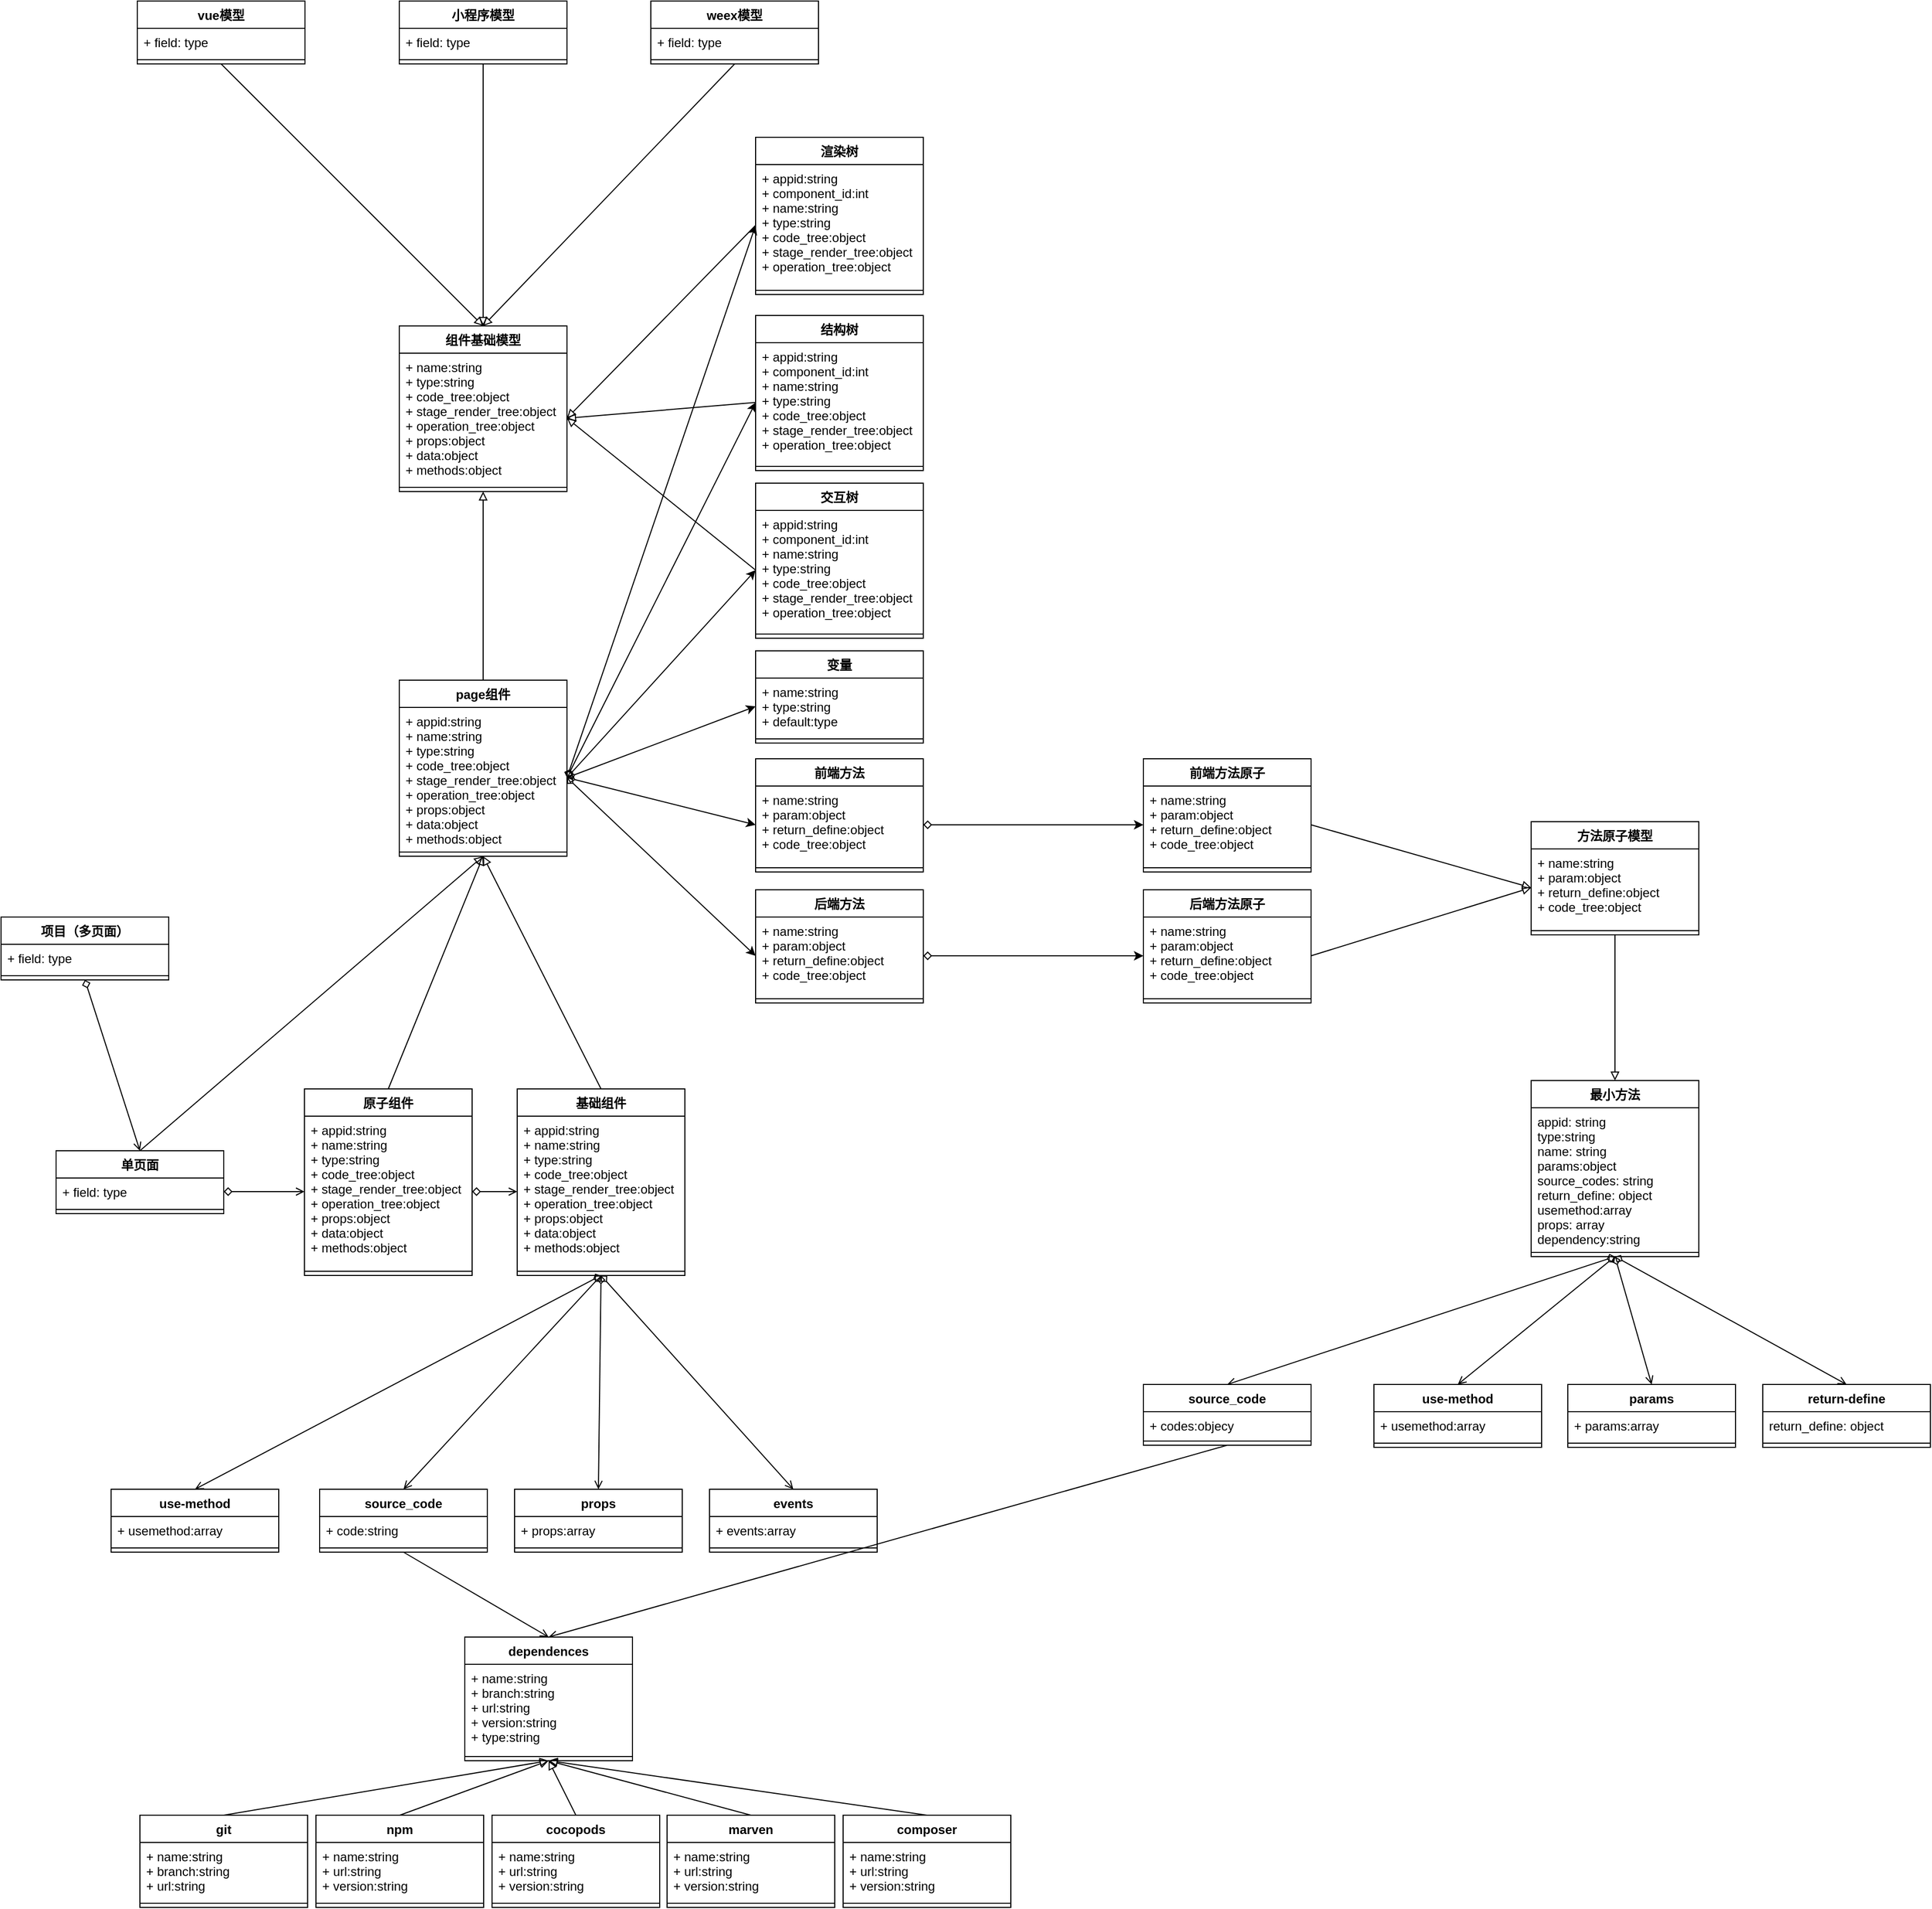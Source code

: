 <mxfile pages="1" version="11.2.9" type="github"><diagram id="1Eqe6gp7ufNqolLLPMNQ" name="第 1 页"><mxGraphModel dx="1113" dy="665" grid="1" gridSize="10" guides="1" tooltips="1" connect="1" arrows="1" fold="1" page="1" pageScale="1" pageWidth="3300" pageHeight="4681" math="0" shadow="0"><root><mxCell id="0"/><mxCell id="1" parent="0"/><mxCell id="p043hV7XD6bVsteUiYf1-1" value="组件基础模型" style="swimlane;fontStyle=1;align=center;verticalAlign=top;childLayout=stackLayout;horizontal=1;startSize=26;horizontalStack=0;resizeParent=1;resizeParentMax=0;resizeLast=0;collapsible=1;marginBottom=0;" vertex="1" parent="1"><mxGeometry x="1670" y="980" width="160" height="158" as="geometry"><mxRectangle x="1670" y="980" width="80" height="26" as="alternateBounds"/></mxGeometry></mxCell><mxCell id="p043hV7XD6bVsteUiYf1-2" value="+ name:string&#10;+ type:string&#10;+ code_tree:object&#10;+ stage_render_tree:object&#10;+ operation_tree:object&#10;+ props:object&#10;+ data:object&#10;+ methods:object" style="text;strokeColor=none;fillColor=none;align=left;verticalAlign=top;spacingLeft=4;spacingRight=4;overflow=hidden;rotatable=0;points=[[0,0.5],[1,0.5]];portConstraint=eastwest;" vertex="1" parent="p043hV7XD6bVsteUiYf1-1"><mxGeometry y="26" width="160" height="124" as="geometry"/></mxCell><mxCell id="p043hV7XD6bVsteUiYf1-3" value="" style="line;strokeWidth=1;fillColor=none;align=left;verticalAlign=middle;spacingTop=-1;spacingLeft=3;spacingRight=3;rotatable=0;labelPosition=right;points=[];portConstraint=eastwest;" vertex="1" parent="p043hV7XD6bVsteUiYf1-1"><mxGeometry y="150" width="160" height="8" as="geometry"/></mxCell><mxCell id="p043hV7XD6bVsteUiYf1-18" style="rounded=0;orthogonalLoop=1;jettySize=auto;html=1;exitX=0.5;exitY=1;exitDx=0;exitDy=0;entryX=0.5;entryY=0;entryDx=0;entryDy=0;endArrow=block;endFill=0;" edge="1" parent="1" source="p043hV7XD6bVsteUiYf1-5" target="p043hV7XD6bVsteUiYf1-1"><mxGeometry relative="1" as="geometry"/></mxCell><mxCell id="p043hV7XD6bVsteUiYf1-5" value="vue模型" style="swimlane;fontStyle=1;align=center;verticalAlign=top;childLayout=stackLayout;horizontal=1;startSize=26;horizontalStack=0;resizeParent=1;resizeParentMax=0;resizeLast=0;collapsible=1;marginBottom=0;" vertex="1" parent="1"><mxGeometry x="1420" y="670" width="160" height="60" as="geometry"><mxRectangle x="1670" y="980" width="80" height="26" as="alternateBounds"/></mxGeometry></mxCell><mxCell id="p043hV7XD6bVsteUiYf1-6" value="+ field: type" style="text;strokeColor=none;fillColor=none;align=left;verticalAlign=top;spacingLeft=4;spacingRight=4;overflow=hidden;rotatable=0;points=[[0,0.5],[1,0.5]];portConstraint=eastwest;" vertex="1" parent="p043hV7XD6bVsteUiYf1-5"><mxGeometry y="26" width="160" height="26" as="geometry"/></mxCell><mxCell id="p043hV7XD6bVsteUiYf1-7" value="" style="line;strokeWidth=1;fillColor=none;align=left;verticalAlign=middle;spacingTop=-1;spacingLeft=3;spacingRight=3;rotatable=0;labelPosition=right;points=[];portConstraint=eastwest;" vertex="1" parent="p043hV7XD6bVsteUiYf1-5"><mxGeometry y="52" width="160" height="8" as="geometry"/></mxCell><mxCell id="p043hV7XD6bVsteUiYf1-20" style="edgeStyle=none;rounded=0;orthogonalLoop=1;jettySize=auto;html=1;exitX=0.5;exitY=1;exitDx=0;exitDy=0;endArrow=block;endFill=0;" edge="1" parent="1" source="p043hV7XD6bVsteUiYf1-9" target="p043hV7XD6bVsteUiYf1-1"><mxGeometry relative="1" as="geometry"/></mxCell><mxCell id="p043hV7XD6bVsteUiYf1-9" value="小程序模型" style="swimlane;fontStyle=1;align=center;verticalAlign=top;childLayout=stackLayout;horizontal=1;startSize=26;horizontalStack=0;resizeParent=1;resizeParentMax=0;resizeLast=0;collapsible=1;marginBottom=0;" vertex="1" parent="1"><mxGeometry x="1670" y="670" width="160" height="60" as="geometry"><mxRectangle x="1670" y="980" width="80" height="26" as="alternateBounds"/></mxGeometry></mxCell><mxCell id="p043hV7XD6bVsteUiYf1-10" value="+ field: type" style="text;strokeColor=none;fillColor=none;align=left;verticalAlign=top;spacingLeft=4;spacingRight=4;overflow=hidden;rotatable=0;points=[[0,0.5],[1,0.5]];portConstraint=eastwest;" vertex="1" parent="p043hV7XD6bVsteUiYf1-9"><mxGeometry y="26" width="160" height="26" as="geometry"/></mxCell><mxCell id="p043hV7XD6bVsteUiYf1-11" value="" style="line;strokeWidth=1;fillColor=none;align=left;verticalAlign=middle;spacingTop=-1;spacingLeft=3;spacingRight=3;rotatable=0;labelPosition=right;points=[];portConstraint=eastwest;" vertex="1" parent="p043hV7XD6bVsteUiYf1-9"><mxGeometry y="52" width="160" height="8" as="geometry"/></mxCell><mxCell id="p043hV7XD6bVsteUiYf1-21" style="edgeStyle=none;rounded=0;orthogonalLoop=1;jettySize=auto;html=1;exitX=0.5;exitY=1;exitDx=0;exitDy=0;endArrow=block;endFill=0;" edge="1" parent="1" source="p043hV7XD6bVsteUiYf1-13"><mxGeometry relative="1" as="geometry"><mxPoint x="1750" y="980" as="targetPoint"/></mxGeometry></mxCell><mxCell id="p043hV7XD6bVsteUiYf1-13" value="weex模型" style="swimlane;fontStyle=1;align=center;verticalAlign=top;childLayout=stackLayout;horizontal=1;startSize=26;horizontalStack=0;resizeParent=1;resizeParentMax=0;resizeLast=0;collapsible=1;marginBottom=0;" vertex="1" parent="1"><mxGeometry x="1910" y="670" width="160" height="60" as="geometry"><mxRectangle x="1670" y="980" width="80" height="26" as="alternateBounds"/></mxGeometry></mxCell><mxCell id="p043hV7XD6bVsteUiYf1-14" value="+ field: type" style="text;strokeColor=none;fillColor=none;align=left;verticalAlign=top;spacingLeft=4;spacingRight=4;overflow=hidden;rotatable=0;points=[[0,0.5],[1,0.5]];portConstraint=eastwest;" vertex="1" parent="p043hV7XD6bVsteUiYf1-13"><mxGeometry y="26" width="160" height="26" as="geometry"/></mxCell><mxCell id="p043hV7XD6bVsteUiYf1-15" value="" style="line;strokeWidth=1;fillColor=none;align=left;verticalAlign=middle;spacingTop=-1;spacingLeft=3;spacingRight=3;rotatable=0;labelPosition=right;points=[];portConstraint=eastwest;" vertex="1" parent="p043hV7XD6bVsteUiYf1-13"><mxGeometry y="52" width="160" height="8" as="geometry"/></mxCell><mxCell id="p043hV7XD6bVsteUiYf1-26" style="edgeStyle=none;rounded=0;orthogonalLoop=1;jettySize=auto;html=1;exitX=0.5;exitY=0;exitDx=0;exitDy=0;entryX=0.5;entryY=1;entryDx=0;entryDy=0;endArrow=block;endFill=0;" edge="1" parent="1" source="p043hV7XD6bVsteUiYf1-22" target="p043hV7XD6bVsteUiYf1-1"><mxGeometry relative="1" as="geometry"><mxPoint x="1750" y="1066" as="targetPoint"/></mxGeometry></mxCell><mxCell id="p043hV7XD6bVsteUiYf1-22" value="page组件" style="swimlane;fontStyle=1;align=center;verticalAlign=top;childLayout=stackLayout;horizontal=1;startSize=26;horizontalStack=0;resizeParent=1;resizeParentMax=0;resizeLast=0;collapsible=1;marginBottom=0;" vertex="1" parent="1"><mxGeometry x="1670" y="1318" width="160" height="168" as="geometry"><mxRectangle x="1670" y="980" width="80" height="26" as="alternateBounds"/></mxGeometry></mxCell><mxCell id="p043hV7XD6bVsteUiYf1-23" value="+ appid:string&#10;+ name:string&#10;+ type:string&#10;+ code_tree:object&#10;+ stage_render_tree:object&#10;+ operation_tree:object&#10;+ props:object&#10;+ data:object&#10;+ methods:object" style="text;strokeColor=none;fillColor=none;align=left;verticalAlign=top;spacingLeft=4;spacingRight=4;overflow=hidden;rotatable=0;points=[[0,0.5],[1,0.5]];portConstraint=eastwest;" vertex="1" parent="p043hV7XD6bVsteUiYf1-22"><mxGeometry y="26" width="160" height="134" as="geometry"/></mxCell><mxCell id="p043hV7XD6bVsteUiYf1-24" value="" style="line;strokeWidth=1;fillColor=none;align=left;verticalAlign=middle;spacingTop=-1;spacingLeft=3;spacingRight=3;rotatable=0;labelPosition=right;points=[];portConstraint=eastwest;" vertex="1" parent="p043hV7XD6bVsteUiYf1-22"><mxGeometry y="160" width="160" height="8" as="geometry"/></mxCell><mxCell id="p043hV7XD6bVsteUiYf1-39" style="edgeStyle=none;rounded=0;orthogonalLoop=1;jettySize=auto;html=1;exitX=0.5;exitY=0;exitDx=0;exitDy=0;entryX=0.5;entryY=1;entryDx=0;entryDy=0;endArrow=block;endFill=0;" edge="1" parent="1" source="p043hV7XD6bVsteUiYf1-27" target="p043hV7XD6bVsteUiYf1-22"><mxGeometry relative="1" as="geometry"><mxPoint x="1754.96" y="1285.012" as="targetPoint"/></mxGeometry></mxCell><mxCell id="p043hV7XD6bVsteUiYf1-27" value="单页面" style="swimlane;fontStyle=1;align=center;verticalAlign=top;childLayout=stackLayout;horizontal=1;startSize=26;horizontalStack=0;resizeParent=1;resizeParentMax=0;resizeLast=0;collapsible=1;marginBottom=0;" vertex="1" parent="1"><mxGeometry x="1342.5" y="1767" width="160" height="60" as="geometry"><mxRectangle x="1670" y="980" width="80" height="26" as="alternateBounds"/></mxGeometry></mxCell><mxCell id="p043hV7XD6bVsteUiYf1-28" value="+ field: type" style="text;strokeColor=none;fillColor=none;align=left;verticalAlign=top;spacingLeft=4;spacingRight=4;overflow=hidden;rotatable=0;points=[[0,0.5],[1,0.5]];portConstraint=eastwest;" vertex="1" parent="p043hV7XD6bVsteUiYf1-27"><mxGeometry y="26" width="160" height="26" as="geometry"/></mxCell><mxCell id="p043hV7XD6bVsteUiYf1-29" value="" style="line;strokeWidth=1;fillColor=none;align=left;verticalAlign=middle;spacingTop=-1;spacingLeft=3;spacingRight=3;rotatable=0;labelPosition=right;points=[];portConstraint=eastwest;" vertex="1" parent="p043hV7XD6bVsteUiYf1-27"><mxGeometry y="52" width="160" height="8" as="geometry"/></mxCell><mxCell id="p043hV7XD6bVsteUiYf1-40" style="edgeStyle=none;rounded=0;orthogonalLoop=1;jettySize=auto;html=1;exitX=0.5;exitY=0;exitDx=0;exitDy=0;endArrow=block;endFill=0;entryX=0.5;entryY=1;entryDx=0;entryDy=0;" edge="1" parent="1" source="p043hV7XD6bVsteUiYf1-31" target="p043hV7XD6bVsteUiYf1-22"><mxGeometry relative="1" as="geometry"><mxPoint x="1750" y="1410" as="targetPoint"/></mxGeometry></mxCell><mxCell id="p043hV7XD6bVsteUiYf1-45" style="edgeStyle=none;rounded=0;orthogonalLoop=1;jettySize=auto;html=1;exitX=1;exitY=0.5;exitDx=0;exitDy=0;entryX=0;entryY=0.5;entryDx=0;entryDy=0;endArrow=open;endFill=0;startArrow=diamond;startFill=0;" edge="1" parent="1" source="p043hV7XD6bVsteUiYf1-32" target="p043hV7XD6bVsteUiYf1-36"><mxGeometry relative="1" as="geometry"/></mxCell><mxCell id="p043hV7XD6bVsteUiYf1-31" value="原子组件" style="swimlane;fontStyle=1;align=center;verticalAlign=top;childLayout=stackLayout;horizontal=1;startSize=26;horizontalStack=0;resizeParent=1;resizeParentMax=0;resizeLast=0;collapsible=1;marginBottom=0;" vertex="1" parent="1"><mxGeometry x="1579.5" y="1708" width="160" height="178" as="geometry"><mxRectangle x="1670" y="980" width="80" height="26" as="alternateBounds"/></mxGeometry></mxCell><mxCell id="p043hV7XD6bVsteUiYf1-32" value="+ appid:string&#10;+ name:string&#10;+ type:string&#10;+ code_tree:object&#10;+ stage_render_tree:object&#10;+ operation_tree:object&#10;+ props:object&#10;+ data:object&#10;+ methods:object" style="text;strokeColor=none;fillColor=none;align=left;verticalAlign=top;spacingLeft=4;spacingRight=4;overflow=hidden;rotatable=0;points=[[0,0.5],[1,0.5]];portConstraint=eastwest;" vertex="1" parent="p043hV7XD6bVsteUiYf1-31"><mxGeometry y="26" width="160" height="144" as="geometry"/></mxCell><mxCell id="p043hV7XD6bVsteUiYf1-33" value="" style="line;strokeWidth=1;fillColor=none;align=left;verticalAlign=middle;spacingTop=-1;spacingLeft=3;spacingRight=3;rotatable=0;labelPosition=right;points=[];portConstraint=eastwest;" vertex="1" parent="p043hV7XD6bVsteUiYf1-31"><mxGeometry y="170" width="160" height="8" as="geometry"/></mxCell><mxCell id="p043hV7XD6bVsteUiYf1-41" style="edgeStyle=none;rounded=0;orthogonalLoop=1;jettySize=auto;html=1;exitX=0.5;exitY=0;exitDx=0;exitDy=0;endArrow=block;endFill=0;entryX=0.5;entryY=1;entryDx=0;entryDy=0;" edge="1" parent="1" source="p043hV7XD6bVsteUiYf1-35" target="p043hV7XD6bVsteUiYf1-22"><mxGeometry relative="1" as="geometry"><mxPoint x="1750" y="1260" as="targetPoint"/></mxGeometry></mxCell><mxCell id="p043hV7XD6bVsteUiYf1-153" style="edgeStyle=none;rounded=0;orthogonalLoop=1;jettySize=auto;html=1;exitX=0.5;exitY=1;exitDx=0;exitDy=0;entryX=0.5;entryY=0;entryDx=0;entryDy=0;startArrow=diamond;startFill=0;endArrow=open;endFill=0;" edge="1" parent="1" source="p043hV7XD6bVsteUiYf1-35" target="p043hV7XD6bVsteUiYf1-150"><mxGeometry relative="1" as="geometry"/></mxCell><mxCell id="p043hV7XD6bVsteUiYf1-154" style="edgeStyle=none;rounded=0;orthogonalLoop=1;jettySize=auto;html=1;exitX=0.5;exitY=1;exitDx=0;exitDy=0;entryX=0.5;entryY=0;entryDx=0;entryDy=0;startArrow=diamond;startFill=0;endArrow=open;endFill=0;" edge="1" parent="1" source="p043hV7XD6bVsteUiYf1-35" target="p043hV7XD6bVsteUiYf1-144"><mxGeometry relative="1" as="geometry"/></mxCell><mxCell id="p043hV7XD6bVsteUiYf1-155" style="edgeStyle=none;rounded=0;orthogonalLoop=1;jettySize=auto;html=1;exitX=0.5;exitY=1;exitDx=0;exitDy=0;entryX=0.5;entryY=0;entryDx=0;entryDy=0;startArrow=diamond;startFill=0;endArrow=open;endFill=0;" edge="1" parent="1" source="p043hV7XD6bVsteUiYf1-35" target="p043hV7XD6bVsteUiYf1-147"><mxGeometry relative="1" as="geometry"/></mxCell><mxCell id="p043hV7XD6bVsteUiYf1-156" style="edgeStyle=none;rounded=0;orthogonalLoop=1;jettySize=auto;html=1;exitX=0.5;exitY=1;exitDx=0;exitDy=0;entryX=0.5;entryY=0;entryDx=0;entryDy=0;startArrow=diamond;startFill=0;endArrow=open;endFill=0;" edge="1" parent="1" source="p043hV7XD6bVsteUiYf1-35" target="p043hV7XD6bVsteUiYf1-141"><mxGeometry relative="1" as="geometry"/></mxCell><mxCell id="p043hV7XD6bVsteUiYf1-35" value="基础组件" style="swimlane;fontStyle=1;align=center;verticalAlign=top;childLayout=stackLayout;horizontal=1;startSize=26;horizontalStack=0;resizeParent=1;resizeParentMax=0;resizeLast=0;collapsible=1;marginBottom=0;" vertex="1" parent="1"><mxGeometry x="1782.5" y="1708" width="160" height="178" as="geometry"><mxRectangle x="1670" y="980" width="80" height="26" as="alternateBounds"/></mxGeometry></mxCell><mxCell id="p043hV7XD6bVsteUiYf1-36" value="+ appid:string&#10;+ name:string&#10;+ type:string&#10;+ code_tree:object&#10;+ stage_render_tree:object&#10;+ operation_tree:object&#10;+ props:object&#10;+ data:object&#10;+ methods:object" style="text;strokeColor=none;fillColor=none;align=left;verticalAlign=top;spacingLeft=4;spacingRight=4;overflow=hidden;rotatable=0;points=[[0,0.5],[1,0.5]];portConstraint=eastwest;" vertex="1" parent="p043hV7XD6bVsteUiYf1-35"><mxGeometry y="26" width="160" height="144" as="geometry"/></mxCell><mxCell id="p043hV7XD6bVsteUiYf1-37" value="" style="line;strokeWidth=1;fillColor=none;align=left;verticalAlign=middle;spacingTop=-1;spacingLeft=3;spacingRight=3;rotatable=0;labelPosition=right;points=[];portConstraint=eastwest;" vertex="1" parent="p043hV7XD6bVsteUiYf1-35"><mxGeometry y="170" width="160" height="8" as="geometry"/></mxCell><mxCell id="p043hV7XD6bVsteUiYf1-42" value="项目（多页面）" style="swimlane;fontStyle=1;align=center;verticalAlign=top;childLayout=stackLayout;horizontal=1;startSize=26;horizontalStack=0;resizeParent=1;resizeParentMax=0;resizeLast=0;collapsible=1;marginBottom=0;" vertex="1" parent="1"><mxGeometry x="1290" y="1544" width="160" height="60" as="geometry"><mxRectangle x="1670" y="980" width="80" height="26" as="alternateBounds"/></mxGeometry></mxCell><mxCell id="p043hV7XD6bVsteUiYf1-43" value="+ field: type" style="text;strokeColor=none;fillColor=none;align=left;verticalAlign=top;spacingLeft=4;spacingRight=4;overflow=hidden;rotatable=0;points=[[0,0.5],[1,0.5]];portConstraint=eastwest;" vertex="1" parent="p043hV7XD6bVsteUiYf1-42"><mxGeometry y="26" width="160" height="26" as="geometry"/></mxCell><mxCell id="p043hV7XD6bVsteUiYf1-44" value="" style="line;strokeWidth=1;fillColor=none;align=left;verticalAlign=middle;spacingTop=-1;spacingLeft=3;spacingRight=3;rotatable=0;labelPosition=right;points=[];portConstraint=eastwest;" vertex="1" parent="p043hV7XD6bVsteUiYf1-42"><mxGeometry y="52" width="160" height="8" as="geometry"/></mxCell><mxCell id="p043hV7XD6bVsteUiYf1-46" style="edgeStyle=none;rounded=0;orthogonalLoop=1;jettySize=auto;html=1;exitX=1;exitY=0.5;exitDx=0;exitDy=0;entryX=0;entryY=0.5;entryDx=0;entryDy=0;startArrow=diamond;startFill=0;endArrow=open;endFill=0;" edge="1" parent="1" source="p043hV7XD6bVsteUiYf1-28" target="p043hV7XD6bVsteUiYf1-32"><mxGeometry relative="1" as="geometry"/></mxCell><mxCell id="p043hV7XD6bVsteUiYf1-47" style="edgeStyle=none;rounded=0;orthogonalLoop=1;jettySize=auto;html=1;exitX=0.5;exitY=1;exitDx=0;exitDy=0;startArrow=diamond;startFill=0;endArrow=open;endFill=0;entryX=0.5;entryY=0;entryDx=0;entryDy=0;" edge="1" parent="1" source="p043hV7XD6bVsteUiYf1-42" target="p043hV7XD6bVsteUiYf1-27"><mxGeometry relative="1" as="geometry"/></mxCell><mxCell id="p043hV7XD6bVsteUiYf1-48" value="变量" style="swimlane;fontStyle=1;align=center;verticalAlign=top;childLayout=stackLayout;horizontal=1;startSize=26;horizontalStack=0;resizeParent=1;resizeParentMax=0;resizeLast=0;collapsible=1;marginBottom=0;" vertex="1" parent="1"><mxGeometry x="2010" y="1290" width="160" height="88" as="geometry"><mxRectangle x="1670" y="980" width="80" height="26" as="alternateBounds"/></mxGeometry></mxCell><mxCell id="p043hV7XD6bVsteUiYf1-49" value="+ name:string&#10;+ type:string&#10;+ default:type" style="text;strokeColor=none;fillColor=none;align=left;verticalAlign=top;spacingLeft=4;spacingRight=4;overflow=hidden;rotatable=0;points=[[0,0.5],[1,0.5]];portConstraint=eastwest;" vertex="1" parent="p043hV7XD6bVsteUiYf1-48"><mxGeometry y="26" width="160" height="54" as="geometry"/></mxCell><mxCell id="p043hV7XD6bVsteUiYf1-50" value="" style="line;strokeWidth=1;fillColor=none;align=left;verticalAlign=middle;spacingTop=-1;spacingLeft=3;spacingRight=3;rotatable=0;labelPosition=right;points=[];portConstraint=eastwest;" vertex="1" parent="p043hV7XD6bVsteUiYf1-48"><mxGeometry y="80" width="160" height="8" as="geometry"/></mxCell><mxCell id="p043hV7XD6bVsteUiYf1-51" value="前端方法" style="swimlane;fontStyle=1;align=center;verticalAlign=top;childLayout=stackLayout;horizontal=1;startSize=26;horizontalStack=0;resizeParent=1;resizeParentMax=0;resizeLast=0;collapsible=1;marginBottom=0;" vertex="1" parent="1"><mxGeometry x="2010" y="1393" width="160" height="108" as="geometry"><mxRectangle x="1670" y="980" width="80" height="26" as="alternateBounds"/></mxGeometry></mxCell><mxCell id="p043hV7XD6bVsteUiYf1-52" value="+ name:string&#10;+ param:object&#10;+ return_define:object&#10;+ code_tree:object" style="text;strokeColor=none;fillColor=none;align=left;verticalAlign=top;spacingLeft=4;spacingRight=4;overflow=hidden;rotatable=0;points=[[0,0.5],[1,0.5]];portConstraint=eastwest;" vertex="1" parent="p043hV7XD6bVsteUiYf1-51"><mxGeometry y="26" width="160" height="74" as="geometry"/></mxCell><mxCell id="p043hV7XD6bVsteUiYf1-53" value="" style="line;strokeWidth=1;fillColor=none;align=left;verticalAlign=middle;spacingTop=-1;spacingLeft=3;spacingRight=3;rotatable=0;labelPosition=right;points=[];portConstraint=eastwest;" vertex="1" parent="p043hV7XD6bVsteUiYf1-51"><mxGeometry y="100" width="160" height="8" as="geometry"/></mxCell><mxCell id="p043hV7XD6bVsteUiYf1-54" value="后端方法" style="swimlane;fontStyle=1;align=center;verticalAlign=top;childLayout=stackLayout;horizontal=1;startSize=26;horizontalStack=0;resizeParent=1;resizeParentMax=0;resizeLast=0;collapsible=1;marginBottom=0;" vertex="1" parent="1"><mxGeometry x="2010" y="1518" width="160" height="108" as="geometry"><mxRectangle x="1670" y="980" width="80" height="26" as="alternateBounds"/></mxGeometry></mxCell><mxCell id="p043hV7XD6bVsteUiYf1-55" value="+ name:string&#10;+ param:object&#10;+ return_define:object&#10;+ code_tree:object" style="text;strokeColor=none;fillColor=none;align=left;verticalAlign=top;spacingLeft=4;spacingRight=4;overflow=hidden;rotatable=0;points=[[0,0.5],[1,0.5]];portConstraint=eastwest;" vertex="1" parent="p043hV7XD6bVsteUiYf1-54"><mxGeometry y="26" width="160" height="74" as="geometry"/></mxCell><mxCell id="p043hV7XD6bVsteUiYf1-56" value="" style="line;strokeWidth=1;fillColor=none;align=left;verticalAlign=middle;spacingTop=-1;spacingLeft=3;spacingRight=3;rotatable=0;labelPosition=right;points=[];portConstraint=eastwest;" vertex="1" parent="p043hV7XD6bVsteUiYf1-54"><mxGeometry y="100" width="160" height="8" as="geometry"/></mxCell><mxCell id="p043hV7XD6bVsteUiYf1-57" value="交互树" style="swimlane;fontStyle=1;align=center;verticalAlign=top;childLayout=stackLayout;horizontal=1;startSize=26;horizontalStack=0;resizeParent=1;resizeParentMax=0;resizeLast=0;collapsible=1;marginBottom=0;" vertex="1" parent="1"><mxGeometry x="2010" y="1130" width="160" height="148" as="geometry"><mxRectangle x="1670" y="980" width="80" height="26" as="alternateBounds"/></mxGeometry></mxCell><mxCell id="p043hV7XD6bVsteUiYf1-58" value="+ appid:string&#10;+ component_id:int&#10;+ name:string&#10;+ type:string&#10;+ code_tree:object&#10;+ stage_render_tree:object&#10;+ operation_tree:object" style="text;strokeColor=none;fillColor=none;align=left;verticalAlign=top;spacingLeft=4;spacingRight=4;overflow=hidden;rotatable=0;points=[[0,0.5],[1,0.5]];portConstraint=eastwest;" vertex="1" parent="p043hV7XD6bVsteUiYf1-57"><mxGeometry y="26" width="160" height="114" as="geometry"/></mxCell><mxCell id="p043hV7XD6bVsteUiYf1-59" value="" style="line;strokeWidth=1;fillColor=none;align=left;verticalAlign=middle;spacingTop=-1;spacingLeft=3;spacingRight=3;rotatable=0;labelPosition=right;points=[];portConstraint=eastwest;" vertex="1" parent="p043hV7XD6bVsteUiYf1-57"><mxGeometry y="140" width="160" height="8" as="geometry"/></mxCell><mxCell id="p043hV7XD6bVsteUiYf1-60" value="结构树" style="swimlane;fontStyle=1;align=center;verticalAlign=top;childLayout=stackLayout;horizontal=1;startSize=26;horizontalStack=0;resizeParent=1;resizeParentMax=0;resizeLast=0;collapsible=1;marginBottom=0;" vertex="1" parent="1"><mxGeometry x="2010" y="970" width="160" height="148" as="geometry"><mxRectangle x="1670" y="980" width="80" height="26" as="alternateBounds"/></mxGeometry></mxCell><mxCell id="p043hV7XD6bVsteUiYf1-61" value="+ appid:string&#10;+ component_id:int&#10;+ name:string&#10;+ type:string&#10;+ code_tree:object&#10;+ stage_render_tree:object&#10;+ operation_tree:object" style="text;strokeColor=none;fillColor=none;align=left;verticalAlign=top;spacingLeft=4;spacingRight=4;overflow=hidden;rotatable=0;points=[[0,0.5],[1,0.5]];portConstraint=eastwest;" vertex="1" parent="p043hV7XD6bVsteUiYf1-60"><mxGeometry y="26" width="160" height="114" as="geometry"/></mxCell><mxCell id="p043hV7XD6bVsteUiYf1-62" value="" style="line;strokeWidth=1;fillColor=none;align=left;verticalAlign=middle;spacingTop=-1;spacingLeft=3;spacingRight=3;rotatable=0;labelPosition=right;points=[];portConstraint=eastwest;" vertex="1" parent="p043hV7XD6bVsteUiYf1-60"><mxGeometry y="140" width="160" height="8" as="geometry"/></mxCell><mxCell id="p043hV7XD6bVsteUiYf1-63" value="渲染树" style="swimlane;fontStyle=1;align=center;verticalAlign=top;childLayout=stackLayout;horizontal=1;startSize=26;horizontalStack=0;resizeParent=1;resizeParentMax=0;resizeLast=0;collapsible=1;marginBottom=0;" vertex="1" parent="1"><mxGeometry x="2010" y="800" width="160" height="150" as="geometry"><mxRectangle x="1670" y="980" width="80" height="26" as="alternateBounds"/></mxGeometry></mxCell><mxCell id="p043hV7XD6bVsteUiYf1-64" value="+ appid:string&#10;+ component_id:int&#10;+ name:string&#10;+ type:string&#10;+ code_tree:object&#10;+ stage_render_tree:object&#10;+ operation_tree:object" style="text;strokeColor=none;fillColor=none;align=left;verticalAlign=top;spacingLeft=4;spacingRight=4;overflow=hidden;rotatable=0;points=[[0,0.5],[1,0.5]];portConstraint=eastwest;" vertex="1" parent="p043hV7XD6bVsteUiYf1-63"><mxGeometry y="26" width="160" height="116" as="geometry"/></mxCell><mxCell id="p043hV7XD6bVsteUiYf1-65" value="" style="line;strokeWidth=1;fillColor=none;align=left;verticalAlign=middle;spacingTop=-1;spacingLeft=3;spacingRight=3;rotatable=0;labelPosition=right;points=[];portConstraint=eastwest;" vertex="1" parent="p043hV7XD6bVsteUiYf1-63"><mxGeometry y="142" width="160" height="8" as="geometry"/></mxCell><mxCell id="p043hV7XD6bVsteUiYf1-66" style="edgeStyle=none;rounded=0;orthogonalLoop=1;jettySize=auto;html=1;exitX=0;exitY=0.5;exitDx=0;exitDy=0;entryX=1;entryY=0.5;entryDx=0;entryDy=0;startArrow=none;startFill=0;endArrow=block;endFill=0;" edge="1" parent="1" source="p043hV7XD6bVsteUiYf1-64" target="p043hV7XD6bVsteUiYf1-2"><mxGeometry relative="1" as="geometry"/></mxCell><mxCell id="p043hV7XD6bVsteUiYf1-67" style="edgeStyle=none;rounded=0;orthogonalLoop=1;jettySize=auto;html=1;exitX=0;exitY=0.5;exitDx=0;exitDy=0;startArrow=none;startFill=0;endArrow=block;endFill=0;entryX=1;entryY=0.5;entryDx=0;entryDy=0;" edge="1" parent="1" source="p043hV7XD6bVsteUiYf1-61" target="p043hV7XD6bVsteUiYf1-2"><mxGeometry relative="1" as="geometry"><mxPoint x="1830" y="1020" as="targetPoint"/></mxGeometry></mxCell><mxCell id="p043hV7XD6bVsteUiYf1-68" style="edgeStyle=none;rounded=0;orthogonalLoop=1;jettySize=auto;html=1;exitX=0;exitY=0.5;exitDx=0;exitDy=0;startArrow=none;startFill=0;endArrow=block;endFill=0;entryX=1;entryY=0.5;entryDx=0;entryDy=0;" edge="1" parent="1" source="p043hV7XD6bVsteUiYf1-58" target="p043hV7XD6bVsteUiYf1-2"><mxGeometry relative="1" as="geometry"><mxPoint x="1830" y="1020" as="targetPoint"/></mxGeometry></mxCell><mxCell id="p043hV7XD6bVsteUiYf1-69" style="edgeStyle=none;rounded=0;orthogonalLoop=1;jettySize=auto;html=1;exitX=0;exitY=0.5;exitDx=0;exitDy=0;entryX=1;entryY=0.5;entryDx=0;entryDy=0;startArrow=classic;startFill=1;endArrow=diamond;endFill=0;" edge="1" parent="1" source="p043hV7XD6bVsteUiYf1-64" target="p043hV7XD6bVsteUiYf1-23"><mxGeometry relative="1" as="geometry"/></mxCell><mxCell id="p043hV7XD6bVsteUiYf1-75" value="前端方法原子" style="swimlane;fontStyle=1;align=center;verticalAlign=top;childLayout=stackLayout;horizontal=1;startSize=26;horizontalStack=0;resizeParent=1;resizeParentMax=0;resizeLast=0;collapsible=1;marginBottom=0;" vertex="1" parent="1"><mxGeometry x="2380" y="1393" width="160" height="108" as="geometry"><mxRectangle x="1670" y="980" width="80" height="26" as="alternateBounds"/></mxGeometry></mxCell><mxCell id="p043hV7XD6bVsteUiYf1-76" value="+ name:string&#10;+ param:object&#10;+ return_define:object&#10;+ code_tree:object" style="text;strokeColor=none;fillColor=none;align=left;verticalAlign=top;spacingLeft=4;spacingRight=4;overflow=hidden;rotatable=0;points=[[0,0.5],[1,0.5]];portConstraint=eastwest;" vertex="1" parent="p043hV7XD6bVsteUiYf1-75"><mxGeometry y="26" width="160" height="74" as="geometry"/></mxCell><mxCell id="p043hV7XD6bVsteUiYf1-77" value="" style="line;strokeWidth=1;fillColor=none;align=left;verticalAlign=middle;spacingTop=-1;spacingLeft=3;spacingRight=3;rotatable=0;labelPosition=right;points=[];portConstraint=eastwest;" vertex="1" parent="p043hV7XD6bVsteUiYf1-75"><mxGeometry y="100" width="160" height="8" as="geometry"/></mxCell><mxCell id="p043hV7XD6bVsteUiYf1-78" value="后端方法原子" style="swimlane;fontStyle=1;align=center;verticalAlign=top;childLayout=stackLayout;horizontal=1;startSize=26;horizontalStack=0;resizeParent=1;resizeParentMax=0;resizeLast=0;collapsible=1;marginBottom=0;" vertex="1" parent="1"><mxGeometry x="2380" y="1518" width="160" height="108" as="geometry"><mxRectangle x="1670" y="980" width="80" height="26" as="alternateBounds"/></mxGeometry></mxCell><mxCell id="p043hV7XD6bVsteUiYf1-79" value="+ name:string&#10;+ param:object&#10;+ return_define:object&#10;+ code_tree:object" style="text;strokeColor=none;fillColor=none;align=left;verticalAlign=top;spacingLeft=4;spacingRight=4;overflow=hidden;rotatable=0;points=[[0,0.5],[1,0.5]];portConstraint=eastwest;" vertex="1" parent="p043hV7XD6bVsteUiYf1-78"><mxGeometry y="26" width="160" height="74" as="geometry"/></mxCell><mxCell id="p043hV7XD6bVsteUiYf1-80" value="" style="line;strokeWidth=1;fillColor=none;align=left;verticalAlign=middle;spacingTop=-1;spacingLeft=3;spacingRight=3;rotatable=0;labelPosition=right;points=[];portConstraint=eastwest;" vertex="1" parent="p043hV7XD6bVsteUiYf1-78"><mxGeometry y="100" width="160" height="8" as="geometry"/></mxCell><mxCell id="p043hV7XD6bVsteUiYf1-84" value="方法原子模型" style="swimlane;fontStyle=1;align=center;verticalAlign=top;childLayout=stackLayout;horizontal=1;startSize=26;horizontalStack=0;resizeParent=1;resizeParentMax=0;resizeLast=0;collapsible=1;marginBottom=0;" vertex="1" parent="1"><mxGeometry x="2750" y="1453" width="160" height="108" as="geometry"><mxRectangle x="1670" y="980" width="80" height="26" as="alternateBounds"/></mxGeometry></mxCell><mxCell id="p043hV7XD6bVsteUiYf1-85" value="+ name:string&#10;+ param:object&#10;+ return_define:object&#10;+ code_tree:object" style="text;strokeColor=none;fillColor=none;align=left;verticalAlign=top;spacingLeft=4;spacingRight=4;overflow=hidden;rotatable=0;points=[[0,0.5],[1,0.5]];portConstraint=eastwest;" vertex="1" parent="p043hV7XD6bVsteUiYf1-84"><mxGeometry y="26" width="160" height="74" as="geometry"/></mxCell><mxCell id="p043hV7XD6bVsteUiYf1-86" value="" style="line;strokeWidth=1;fillColor=none;align=left;verticalAlign=middle;spacingTop=-1;spacingLeft=3;spacingRight=3;rotatable=0;labelPosition=right;points=[];portConstraint=eastwest;" vertex="1" parent="p043hV7XD6bVsteUiYf1-84"><mxGeometry y="100" width="160" height="8" as="geometry"/></mxCell><mxCell id="p043hV7XD6bVsteUiYf1-87" style="edgeStyle=none;rounded=0;orthogonalLoop=1;jettySize=auto;html=1;exitX=1;exitY=0.5;exitDx=0;exitDy=0;entryX=0;entryY=0.5;entryDx=0;entryDy=0;startArrow=none;startFill=0;endArrow=block;endFill=0;" edge="1" parent="1" source="p043hV7XD6bVsteUiYf1-76" target="p043hV7XD6bVsteUiYf1-85"><mxGeometry relative="1" as="geometry"/></mxCell><mxCell id="p043hV7XD6bVsteUiYf1-88" style="edgeStyle=none;rounded=0;orthogonalLoop=1;jettySize=auto;html=1;exitX=1;exitY=0.5;exitDx=0;exitDy=0;startArrow=none;startFill=0;endArrow=block;endFill=0;entryX=0;entryY=0.5;entryDx=0;entryDy=0;" edge="1" parent="1" source="p043hV7XD6bVsteUiYf1-79" target="p043hV7XD6bVsteUiYf1-85"><mxGeometry relative="1" as="geometry"><mxPoint x="2750" y="1490" as="targetPoint"/></mxGeometry></mxCell><mxCell id="p043hV7XD6bVsteUiYf1-90" style="edgeStyle=none;rounded=0;orthogonalLoop=1;jettySize=auto;html=1;exitX=0;exitY=0.5;exitDx=0;exitDy=0;startArrow=classic;startFill=1;endArrow=diamond;endFill=0;entryX=1;entryY=0.5;entryDx=0;entryDy=0;" edge="1" parent="1" source="p043hV7XD6bVsteUiYf1-61" target="p043hV7XD6bVsteUiYf1-23"><mxGeometry relative="1" as="geometry"><mxPoint x="1830" y="1330" as="targetPoint"/></mxGeometry></mxCell><mxCell id="p043hV7XD6bVsteUiYf1-91" style="edgeStyle=none;rounded=0;orthogonalLoop=1;jettySize=auto;html=1;exitX=0;exitY=0.5;exitDx=0;exitDy=0;startArrow=classic;startFill=1;endArrow=diamond;endFill=0;entryX=1;entryY=0.5;entryDx=0;entryDy=0;" edge="1" parent="1" source="p043hV7XD6bVsteUiYf1-58" target="p043hV7XD6bVsteUiYf1-23"><mxGeometry relative="1" as="geometry"><mxPoint x="1830" y="1330" as="targetPoint"/></mxGeometry></mxCell><mxCell id="p043hV7XD6bVsteUiYf1-92" style="edgeStyle=none;rounded=0;orthogonalLoop=1;jettySize=auto;html=1;exitX=0;exitY=0.5;exitDx=0;exitDy=0;startArrow=classic;startFill=1;endArrow=diamond;endFill=0;entryX=1;entryY=0.5;entryDx=0;entryDy=0;" edge="1" parent="1" source="p043hV7XD6bVsteUiYf1-49" target="p043hV7XD6bVsteUiYf1-23"><mxGeometry relative="1" as="geometry"><mxPoint x="1830" y="1330" as="targetPoint"/></mxGeometry></mxCell><mxCell id="p043hV7XD6bVsteUiYf1-93" style="edgeStyle=none;rounded=0;orthogonalLoop=1;jettySize=auto;html=1;exitX=0;exitY=0.5;exitDx=0;exitDy=0;entryX=1;entryY=0.5;entryDx=0;entryDy=0;startArrow=classic;startFill=1;endArrow=diamond;endFill=0;" edge="1" parent="1" source="p043hV7XD6bVsteUiYf1-52" target="p043hV7XD6bVsteUiYf1-23"><mxGeometry relative="1" as="geometry"/></mxCell><mxCell id="p043hV7XD6bVsteUiYf1-94" style="edgeStyle=none;rounded=0;orthogonalLoop=1;jettySize=auto;html=1;exitX=0;exitY=0.5;exitDx=0;exitDy=0;startArrow=classic;startFill=1;endArrow=diamond;endFill=0;entryX=1;entryY=0.5;entryDx=0;entryDy=0;" edge="1" parent="1" source="p043hV7XD6bVsteUiYf1-55" target="p043hV7XD6bVsteUiYf1-23"><mxGeometry relative="1" as="geometry"><mxPoint x="1830" y="1330" as="targetPoint"/></mxGeometry></mxCell><mxCell id="p043hV7XD6bVsteUiYf1-96" style="edgeStyle=none;rounded=0;orthogonalLoop=1;jettySize=auto;html=1;exitX=0;exitY=0.5;exitDx=0;exitDy=0;entryX=1;entryY=0.5;entryDx=0;entryDy=0;startArrow=classic;startFill=1;endArrow=diamond;endFill=0;" edge="1" parent="1" source="p043hV7XD6bVsteUiYf1-76" target="p043hV7XD6bVsteUiYf1-52"><mxGeometry relative="1" as="geometry"/></mxCell><mxCell id="p043hV7XD6bVsteUiYf1-97" style="edgeStyle=none;rounded=0;orthogonalLoop=1;jettySize=auto;html=1;exitX=0;exitY=0.5;exitDx=0;exitDy=0;entryX=1;entryY=0.5;entryDx=0;entryDy=0;startArrow=classic;startFill=1;endArrow=diamond;endFill=0;" edge="1" parent="1" source="p043hV7XD6bVsteUiYf1-79" target="p043hV7XD6bVsteUiYf1-55"><mxGeometry relative="1" as="geometry"/></mxCell><mxCell id="p043hV7XD6bVsteUiYf1-101" style="edgeStyle=none;rounded=0;orthogonalLoop=1;jettySize=auto;html=1;exitX=0.5;exitY=0;exitDx=0;exitDy=0;entryX=0.5;entryY=1;entryDx=0;entryDy=0;startArrow=block;startFill=0;endArrow=none;endFill=0;" edge="1" parent="1" source="p043hV7XD6bVsteUiYf1-98" target="p043hV7XD6bVsteUiYf1-84"><mxGeometry relative="1" as="geometry"/></mxCell><mxCell id="p043hV7XD6bVsteUiYf1-117" style="edgeStyle=none;rounded=0;orthogonalLoop=1;jettySize=auto;html=1;exitX=0.5;exitY=1;exitDx=0;exitDy=0;entryX=0.5;entryY=0;entryDx=0;entryDy=0;startArrow=diamond;startFill=0;endArrow=open;endFill=0;" edge="1" parent="1" source="p043hV7XD6bVsteUiYf1-98" target="p043hV7XD6bVsteUiYf1-111"><mxGeometry relative="1" as="geometry"/></mxCell><mxCell id="p043hV7XD6bVsteUiYf1-119" style="edgeStyle=none;rounded=0;orthogonalLoop=1;jettySize=auto;html=1;exitX=0.5;exitY=1;exitDx=0;exitDy=0;entryX=0.5;entryY=0;entryDx=0;entryDy=0;startArrow=diamond;startFill=0;endArrow=open;endFill=0;" edge="1" parent="1" source="p043hV7XD6bVsteUiYf1-98" target="p043hV7XD6bVsteUiYf1-108"><mxGeometry relative="1" as="geometry"/></mxCell><mxCell id="p043hV7XD6bVsteUiYf1-98" value="最小方法" style="swimlane;fontStyle=1;align=center;verticalAlign=top;childLayout=stackLayout;horizontal=1;startSize=26;horizontalStack=0;resizeParent=1;resizeParentMax=0;resizeLast=0;collapsible=1;marginBottom=0;" vertex="1" parent="1"><mxGeometry x="2750" y="1700" width="160" height="168" as="geometry"><mxRectangle x="1670" y="980" width="80" height="26" as="alternateBounds"/></mxGeometry></mxCell><mxCell id="p043hV7XD6bVsteUiYf1-99" value="appid: string&#10;  type:string&#10;  name: string&#10;  params:object&#10;  source_codes: string&#10;  return_define: object&#10;  usemethod:array&#10;  props: array&#10;  dependency:string" style="text;strokeColor=none;fillColor=none;align=left;verticalAlign=top;spacingLeft=4;spacingRight=4;overflow=hidden;rotatable=0;points=[[0,0.5],[1,0.5]];portConstraint=eastwest;" vertex="1" parent="p043hV7XD6bVsteUiYf1-98"><mxGeometry y="26" width="160" height="134" as="geometry"/></mxCell><mxCell id="p043hV7XD6bVsteUiYf1-100" value="" style="line;strokeWidth=1;fillColor=none;align=left;verticalAlign=middle;spacingTop=-1;spacingLeft=3;spacingRight=3;rotatable=0;labelPosition=right;points=[];portConstraint=eastwest;" vertex="1" parent="p043hV7XD6bVsteUiYf1-98"><mxGeometry y="160" width="160" height="8" as="geometry"/></mxCell><mxCell id="p043hV7XD6bVsteUiYf1-114" style="edgeStyle=none;rounded=0;orthogonalLoop=1;jettySize=auto;html=1;exitX=0.5;exitY=0;exitDx=0;exitDy=0;entryX=0.5;entryY=1;entryDx=0;entryDy=0;startArrow=open;startFill=0;endArrow=diamond;endFill=0;" edge="1" parent="1" source="p043hV7XD6bVsteUiYf1-102" target="p043hV7XD6bVsteUiYf1-98"><mxGeometry relative="1" as="geometry"/></mxCell><mxCell id="p043hV7XD6bVsteUiYf1-102" value="use-method" style="swimlane;fontStyle=1;align=center;verticalAlign=top;childLayout=stackLayout;horizontal=1;startSize=26;horizontalStack=0;resizeParent=1;resizeParentMax=0;resizeLast=0;collapsible=1;marginBottom=0;" vertex="1" parent="1"><mxGeometry x="2600" y="1990" width="160" height="60" as="geometry"><mxRectangle x="1670" y="980" width="80" height="26" as="alternateBounds"/></mxGeometry></mxCell><mxCell id="p043hV7XD6bVsteUiYf1-103" value="+ usemethod:array" style="text;strokeColor=none;fillColor=none;align=left;verticalAlign=top;spacingLeft=4;spacingRight=4;overflow=hidden;rotatable=0;points=[[0,0.5],[1,0.5]];portConstraint=eastwest;" vertex="1" parent="p043hV7XD6bVsteUiYf1-102"><mxGeometry y="26" width="160" height="26" as="geometry"/></mxCell><mxCell id="p043hV7XD6bVsteUiYf1-104" value="" style="line;strokeWidth=1;fillColor=none;align=left;verticalAlign=middle;spacingTop=-1;spacingLeft=3;spacingRight=3;rotatable=0;labelPosition=right;points=[];portConstraint=eastwest;" vertex="1" parent="p043hV7XD6bVsteUiYf1-102"><mxGeometry y="52" width="160" height="8" as="geometry"/></mxCell><mxCell id="p043hV7XD6bVsteUiYf1-115" style="edgeStyle=none;rounded=0;orthogonalLoop=1;jettySize=auto;html=1;exitX=0.5;exitY=0;exitDx=0;exitDy=0;entryX=0.5;entryY=1;entryDx=0;entryDy=0;startArrow=open;startFill=0;endArrow=diamond;endFill=0;" edge="1" parent="1" source="p043hV7XD6bVsteUiYf1-105" target="p043hV7XD6bVsteUiYf1-98"><mxGeometry relative="1" as="geometry"/></mxCell><mxCell id="p043hV7XD6bVsteUiYf1-105" value="params" style="swimlane;fontStyle=1;align=center;verticalAlign=top;childLayout=stackLayout;horizontal=1;startSize=26;horizontalStack=0;resizeParent=1;resizeParentMax=0;resizeLast=0;collapsible=1;marginBottom=0;" vertex="1" parent="1"><mxGeometry x="2785" y="1990" width="160" height="60" as="geometry"><mxRectangle x="1670" y="980" width="80" height="26" as="alternateBounds"/></mxGeometry></mxCell><mxCell id="p043hV7XD6bVsteUiYf1-106" value="+ params:array" style="text;strokeColor=none;fillColor=none;align=left;verticalAlign=top;spacingLeft=4;spacingRight=4;overflow=hidden;rotatable=0;points=[[0,0.5],[1,0.5]];portConstraint=eastwest;" vertex="1" parent="p043hV7XD6bVsteUiYf1-105"><mxGeometry y="26" width="160" height="26" as="geometry"/></mxCell><mxCell id="p043hV7XD6bVsteUiYf1-107" value="" style="line;strokeWidth=1;fillColor=none;align=left;verticalAlign=middle;spacingTop=-1;spacingLeft=3;spacingRight=3;rotatable=0;labelPosition=right;points=[];portConstraint=eastwest;" vertex="1" parent="p043hV7XD6bVsteUiYf1-105"><mxGeometry y="52" width="160" height="8" as="geometry"/></mxCell><mxCell id="p043hV7XD6bVsteUiYf1-123" style="edgeStyle=none;rounded=0;orthogonalLoop=1;jettySize=auto;html=1;exitX=0.5;exitY=1;exitDx=0;exitDy=0;entryX=0.5;entryY=0;entryDx=0;entryDy=0;startArrow=none;startFill=0;endArrow=open;endFill=0;" edge="1" parent="1" source="p043hV7XD6bVsteUiYf1-108" target="p043hV7XD6bVsteUiYf1-120"><mxGeometry relative="1" as="geometry"/></mxCell><mxCell id="p043hV7XD6bVsteUiYf1-108" value="source_code" style="swimlane;fontStyle=1;align=center;verticalAlign=top;childLayout=stackLayout;horizontal=1;startSize=26;horizontalStack=0;resizeParent=1;resizeParentMax=0;resizeLast=0;collapsible=1;marginBottom=0;" vertex="1" parent="1"><mxGeometry x="2380" y="1990" width="160" height="58" as="geometry"><mxRectangle x="1670" y="980" width="80" height="26" as="alternateBounds"/></mxGeometry></mxCell><mxCell id="p043hV7XD6bVsteUiYf1-109" value="+ codes:objecy" style="text;strokeColor=none;fillColor=none;align=left;verticalAlign=top;spacingLeft=4;spacingRight=4;overflow=hidden;rotatable=0;points=[[0,0.5],[1,0.5]];portConstraint=eastwest;" vertex="1" parent="p043hV7XD6bVsteUiYf1-108"><mxGeometry y="26" width="160" height="24" as="geometry"/></mxCell><mxCell id="p043hV7XD6bVsteUiYf1-110" value="" style="line;strokeWidth=1;fillColor=none;align=left;verticalAlign=middle;spacingTop=-1;spacingLeft=3;spacingRight=3;rotatable=0;labelPosition=right;points=[];portConstraint=eastwest;" vertex="1" parent="p043hV7XD6bVsteUiYf1-108"><mxGeometry y="50" width="160" height="8" as="geometry"/></mxCell><mxCell id="p043hV7XD6bVsteUiYf1-111" value="return-define" style="swimlane;fontStyle=1;align=center;verticalAlign=top;childLayout=stackLayout;horizontal=1;startSize=26;horizontalStack=0;resizeParent=1;resizeParentMax=0;resizeLast=0;collapsible=1;marginBottom=0;" vertex="1" parent="1"><mxGeometry x="2971" y="1990" width="160" height="60" as="geometry"><mxRectangle x="1670" y="980" width="80" height="26" as="alternateBounds"/></mxGeometry></mxCell><mxCell id="p043hV7XD6bVsteUiYf1-112" value="return_define: object" style="text;strokeColor=none;fillColor=none;align=left;verticalAlign=top;spacingLeft=4;spacingRight=4;overflow=hidden;rotatable=0;points=[[0,0.5],[1,0.5]];portConstraint=eastwest;" vertex="1" parent="p043hV7XD6bVsteUiYf1-111"><mxGeometry y="26" width="160" height="26" as="geometry"/></mxCell><mxCell id="p043hV7XD6bVsteUiYf1-113" value="" style="line;strokeWidth=1;fillColor=none;align=left;verticalAlign=middle;spacingTop=-1;spacingLeft=3;spacingRight=3;rotatable=0;labelPosition=right;points=[];portConstraint=eastwest;" vertex="1" parent="p043hV7XD6bVsteUiYf1-111"><mxGeometry y="52" width="160" height="8" as="geometry"/></mxCell><mxCell id="p043hV7XD6bVsteUiYf1-136" style="edgeStyle=none;rounded=0;orthogonalLoop=1;jettySize=auto;html=1;exitX=0.5;exitY=1;exitDx=0;exitDy=0;entryX=0.5;entryY=0;entryDx=0;entryDy=0;startArrow=block;startFill=0;endArrow=none;endFill=0;" edge="1" parent="1" source="p043hV7XD6bVsteUiYf1-120" target="p043hV7XD6bVsteUiYf1-124"><mxGeometry relative="1" as="geometry"/></mxCell><mxCell id="p043hV7XD6bVsteUiYf1-138" style="edgeStyle=none;rounded=0;orthogonalLoop=1;jettySize=auto;html=1;exitX=0.5;exitY=1;exitDx=0;exitDy=0;entryX=0.5;entryY=0;entryDx=0;entryDy=0;startArrow=block;startFill=0;endArrow=none;endFill=0;" edge="1" parent="1" source="p043hV7XD6bVsteUiYf1-120" target="p043hV7XD6bVsteUiYf1-127"><mxGeometry relative="1" as="geometry"/></mxCell><mxCell id="p043hV7XD6bVsteUiYf1-139" style="edgeStyle=none;rounded=0;orthogonalLoop=1;jettySize=auto;html=1;exitX=0.5;exitY=1;exitDx=0;exitDy=0;entryX=0.5;entryY=0;entryDx=0;entryDy=0;startArrow=block;startFill=0;endArrow=none;endFill=0;" edge="1" parent="1" source="p043hV7XD6bVsteUiYf1-120" target="p043hV7XD6bVsteUiYf1-130"><mxGeometry relative="1" as="geometry"/></mxCell><mxCell id="p043hV7XD6bVsteUiYf1-140" style="edgeStyle=none;rounded=0;orthogonalLoop=1;jettySize=auto;html=1;exitX=0.5;exitY=1;exitDx=0;exitDy=0;entryX=0.5;entryY=0;entryDx=0;entryDy=0;startArrow=block;startFill=0;endArrow=none;endFill=0;" edge="1" parent="1" source="p043hV7XD6bVsteUiYf1-120" target="p043hV7XD6bVsteUiYf1-133"><mxGeometry relative="1" as="geometry"/></mxCell><mxCell id="p043hV7XD6bVsteUiYf1-120" value="dependences" style="swimlane;fontStyle=1;align=center;verticalAlign=top;childLayout=stackLayout;horizontal=1;startSize=26;horizontalStack=0;resizeParent=1;resizeParentMax=0;resizeLast=0;collapsible=1;marginBottom=0;" vertex="1" parent="1"><mxGeometry x="1732.5" y="2231" width="160" height="118" as="geometry"><mxRectangle x="1670" y="980" width="80" height="26" as="alternateBounds"/></mxGeometry></mxCell><mxCell id="p043hV7XD6bVsteUiYf1-121" value="+ name:string&#10;+ branch:string&#10;+ url:string&#10;+ version:string&#10;+ type:string" style="text;strokeColor=none;fillColor=none;align=left;verticalAlign=top;spacingLeft=4;spacingRight=4;overflow=hidden;rotatable=0;points=[[0,0.5],[1,0.5]];portConstraint=eastwest;" vertex="1" parent="p043hV7XD6bVsteUiYf1-120"><mxGeometry y="26" width="160" height="84" as="geometry"/></mxCell><mxCell id="p043hV7XD6bVsteUiYf1-122" value="" style="line;strokeWidth=1;fillColor=none;align=left;verticalAlign=middle;spacingTop=-1;spacingLeft=3;spacingRight=3;rotatable=0;labelPosition=right;points=[];portConstraint=eastwest;" vertex="1" parent="p043hV7XD6bVsteUiYf1-120"><mxGeometry y="110" width="160" height="8" as="geometry"/></mxCell><mxCell id="p043hV7XD6bVsteUiYf1-124" value="git" style="swimlane;fontStyle=1;align=center;verticalAlign=top;childLayout=stackLayout;horizontal=1;startSize=26;horizontalStack=0;resizeParent=1;resizeParentMax=0;resizeLast=0;collapsible=1;marginBottom=0;" vertex="1" parent="1"><mxGeometry x="1422.5" y="2401" width="160" height="88" as="geometry"><mxRectangle x="1670" y="980" width="80" height="26" as="alternateBounds"/></mxGeometry></mxCell><mxCell id="p043hV7XD6bVsteUiYf1-125" value="+ name:string&#10;+ branch:string&#10;+ url:string" style="text;strokeColor=none;fillColor=none;align=left;verticalAlign=top;spacingLeft=4;spacingRight=4;overflow=hidden;rotatable=0;points=[[0,0.5],[1,0.5]];portConstraint=eastwest;" vertex="1" parent="p043hV7XD6bVsteUiYf1-124"><mxGeometry y="26" width="160" height="54" as="geometry"/></mxCell><mxCell id="p043hV7XD6bVsteUiYf1-126" value="" style="line;strokeWidth=1;fillColor=none;align=left;verticalAlign=middle;spacingTop=-1;spacingLeft=3;spacingRight=3;rotatable=0;labelPosition=right;points=[];portConstraint=eastwest;" vertex="1" parent="p043hV7XD6bVsteUiYf1-124"><mxGeometry y="80" width="160" height="8" as="geometry"/></mxCell><mxCell id="p043hV7XD6bVsteUiYf1-127" value="npm" style="swimlane;fontStyle=1;align=center;verticalAlign=top;childLayout=stackLayout;horizontal=1;startSize=26;horizontalStack=0;resizeParent=1;resizeParentMax=0;resizeLast=0;collapsible=1;marginBottom=0;" vertex="1" parent="1"><mxGeometry x="1590.5" y="2401.0" width="160" height="88" as="geometry"><mxRectangle x="1670" y="980" width="80" height="26" as="alternateBounds"/></mxGeometry></mxCell><mxCell id="p043hV7XD6bVsteUiYf1-128" value="+ name:string&#10;+ url:string&#10;+ version:string" style="text;strokeColor=none;fillColor=none;align=left;verticalAlign=top;spacingLeft=4;spacingRight=4;overflow=hidden;rotatable=0;points=[[0,0.5],[1,0.5]];portConstraint=eastwest;" vertex="1" parent="p043hV7XD6bVsteUiYf1-127"><mxGeometry y="26" width="160" height="54" as="geometry"/></mxCell><mxCell id="p043hV7XD6bVsteUiYf1-129" value="" style="line;strokeWidth=1;fillColor=none;align=left;verticalAlign=middle;spacingTop=-1;spacingLeft=3;spacingRight=3;rotatable=0;labelPosition=right;points=[];portConstraint=eastwest;" vertex="1" parent="p043hV7XD6bVsteUiYf1-127"><mxGeometry y="80" width="160" height="8" as="geometry"/></mxCell><mxCell id="p043hV7XD6bVsteUiYf1-130" value="cocopods" style="swimlane;fontStyle=1;align=center;verticalAlign=top;childLayout=stackLayout;horizontal=1;startSize=26;horizontalStack=0;resizeParent=1;resizeParentMax=0;resizeLast=0;collapsible=1;marginBottom=0;" vertex="1" parent="1"><mxGeometry x="1758.5" y="2401.0" width="160" height="88" as="geometry"><mxRectangle x="1670" y="980" width="80" height="26" as="alternateBounds"/></mxGeometry></mxCell><mxCell id="p043hV7XD6bVsteUiYf1-131" value="+ name:string&#10;+ url:string&#10;+ version:string" style="text;strokeColor=none;fillColor=none;align=left;verticalAlign=top;spacingLeft=4;spacingRight=4;overflow=hidden;rotatable=0;points=[[0,0.5],[1,0.5]];portConstraint=eastwest;" vertex="1" parent="p043hV7XD6bVsteUiYf1-130"><mxGeometry y="26" width="160" height="54" as="geometry"/></mxCell><mxCell id="p043hV7XD6bVsteUiYf1-132" value="" style="line;strokeWidth=1;fillColor=none;align=left;verticalAlign=middle;spacingTop=-1;spacingLeft=3;spacingRight=3;rotatable=0;labelPosition=right;points=[];portConstraint=eastwest;" vertex="1" parent="p043hV7XD6bVsteUiYf1-130"><mxGeometry y="80" width="160" height="8" as="geometry"/></mxCell><mxCell id="p043hV7XD6bVsteUiYf1-133" value="marven" style="swimlane;fontStyle=1;align=center;verticalAlign=top;childLayout=stackLayout;horizontal=1;startSize=26;horizontalStack=0;resizeParent=1;resizeParentMax=0;resizeLast=0;collapsible=1;marginBottom=0;" vertex="1" parent="1"><mxGeometry x="1925.5" y="2401.0" width="160" height="88" as="geometry"><mxRectangle x="1670" y="980" width="80" height="26" as="alternateBounds"/></mxGeometry></mxCell><mxCell id="p043hV7XD6bVsteUiYf1-134" value="+ name:string&#10;+ url:string&#10;+ version:string" style="text;strokeColor=none;fillColor=none;align=left;verticalAlign=top;spacingLeft=4;spacingRight=4;overflow=hidden;rotatable=0;points=[[0,0.5],[1,0.5]];portConstraint=eastwest;" vertex="1" parent="p043hV7XD6bVsteUiYf1-133"><mxGeometry y="26" width="160" height="54" as="geometry"/></mxCell><mxCell id="p043hV7XD6bVsteUiYf1-135" value="" style="line;strokeWidth=1;fillColor=none;align=left;verticalAlign=middle;spacingTop=-1;spacingLeft=3;spacingRight=3;rotatable=0;labelPosition=right;points=[];portConstraint=eastwest;" vertex="1" parent="p043hV7XD6bVsteUiYf1-133"><mxGeometry y="80" width="160" height="8" as="geometry"/></mxCell><mxCell id="p043hV7XD6bVsteUiYf1-141" value="use-method" style="swimlane;fontStyle=1;align=center;verticalAlign=top;childLayout=stackLayout;horizontal=1;startSize=26;horizontalStack=0;resizeParent=1;resizeParentMax=0;resizeLast=0;collapsible=1;marginBottom=0;" vertex="1" parent="1"><mxGeometry x="1395" y="2090" width="160" height="60" as="geometry"><mxRectangle x="1670" y="980" width="80" height="26" as="alternateBounds"/></mxGeometry></mxCell><mxCell id="p043hV7XD6bVsteUiYf1-142" value="+ usemethod:array" style="text;strokeColor=none;fillColor=none;align=left;verticalAlign=top;spacingLeft=4;spacingRight=4;overflow=hidden;rotatable=0;points=[[0,0.5],[1,0.5]];portConstraint=eastwest;" vertex="1" parent="p043hV7XD6bVsteUiYf1-141"><mxGeometry y="26" width="160" height="26" as="geometry"/></mxCell><mxCell id="p043hV7XD6bVsteUiYf1-143" value="" style="line;strokeWidth=1;fillColor=none;align=left;verticalAlign=middle;spacingTop=-1;spacingLeft=3;spacingRight=3;rotatable=0;labelPosition=right;points=[];portConstraint=eastwest;" vertex="1" parent="p043hV7XD6bVsteUiYf1-141"><mxGeometry y="52" width="160" height="8" as="geometry"/></mxCell><mxCell id="p043hV7XD6bVsteUiYf1-144" value="props" style="swimlane;fontStyle=1;align=center;verticalAlign=top;childLayout=stackLayout;horizontal=1;startSize=26;horizontalStack=0;resizeParent=1;resizeParentMax=0;resizeLast=0;collapsible=1;marginBottom=0;" vertex="1" parent="1"><mxGeometry x="1780" y="2090" width="160" height="60" as="geometry"><mxRectangle x="1670" y="980" width="80" height="26" as="alternateBounds"/></mxGeometry></mxCell><mxCell id="p043hV7XD6bVsteUiYf1-145" value="+ props:array" style="text;strokeColor=none;fillColor=none;align=left;verticalAlign=top;spacingLeft=4;spacingRight=4;overflow=hidden;rotatable=0;points=[[0,0.5],[1,0.5]];portConstraint=eastwest;" vertex="1" parent="p043hV7XD6bVsteUiYf1-144"><mxGeometry y="26" width="160" height="26" as="geometry"/></mxCell><mxCell id="p043hV7XD6bVsteUiYf1-146" value="" style="line;strokeWidth=1;fillColor=none;align=left;verticalAlign=middle;spacingTop=-1;spacingLeft=3;spacingRight=3;rotatable=0;labelPosition=right;points=[];portConstraint=eastwest;" vertex="1" parent="p043hV7XD6bVsteUiYf1-144"><mxGeometry y="52" width="160" height="8" as="geometry"/></mxCell><mxCell id="p043hV7XD6bVsteUiYf1-157" style="edgeStyle=none;rounded=0;orthogonalLoop=1;jettySize=auto;html=1;exitX=0.5;exitY=1;exitDx=0;exitDy=0;startArrow=none;startFill=0;endArrow=open;endFill=0;entryX=0.5;entryY=0;entryDx=0;entryDy=0;" edge="1" parent="1" source="p043hV7XD6bVsteUiYf1-147" target="p043hV7XD6bVsteUiYf1-120"><mxGeometry relative="1" as="geometry"><mxPoint x="1815.5" y="2271" as="targetPoint"/></mxGeometry></mxCell><mxCell id="p043hV7XD6bVsteUiYf1-147" value="source_code" style="swimlane;fontStyle=1;align=center;verticalAlign=top;childLayout=stackLayout;horizontal=1;startSize=26;horizontalStack=0;resizeParent=1;resizeParentMax=0;resizeLast=0;collapsible=1;marginBottom=0;" vertex="1" parent="1"><mxGeometry x="1594" y="2090" width="160" height="60" as="geometry"><mxRectangle x="1670" y="980" width="80" height="26" as="alternateBounds"/></mxGeometry></mxCell><mxCell id="p043hV7XD6bVsteUiYf1-148" value="+ code:string" style="text;strokeColor=none;fillColor=none;align=left;verticalAlign=top;spacingLeft=4;spacingRight=4;overflow=hidden;rotatable=0;points=[[0,0.5],[1,0.5]];portConstraint=eastwest;" vertex="1" parent="p043hV7XD6bVsteUiYf1-147"><mxGeometry y="26" width="160" height="26" as="geometry"/></mxCell><mxCell id="p043hV7XD6bVsteUiYf1-149" value="" style="line;strokeWidth=1;fillColor=none;align=left;verticalAlign=middle;spacingTop=-1;spacingLeft=3;spacingRight=3;rotatable=0;labelPosition=right;points=[];portConstraint=eastwest;" vertex="1" parent="p043hV7XD6bVsteUiYf1-147"><mxGeometry y="52" width="160" height="8" as="geometry"/></mxCell><mxCell id="p043hV7XD6bVsteUiYf1-150" value="events" style="swimlane;fontStyle=1;align=center;verticalAlign=top;childLayout=stackLayout;horizontal=1;startSize=26;horizontalStack=0;resizeParent=1;resizeParentMax=0;resizeLast=0;collapsible=1;marginBottom=0;" vertex="1" parent="1"><mxGeometry x="1966" y="2090" width="160" height="60" as="geometry"><mxRectangle x="1670" y="980" width="80" height="26" as="alternateBounds"/></mxGeometry></mxCell><mxCell id="p043hV7XD6bVsteUiYf1-151" value="+ events:array" style="text;strokeColor=none;fillColor=none;align=left;verticalAlign=top;spacingLeft=4;spacingRight=4;overflow=hidden;rotatable=0;points=[[0,0.5],[1,0.5]];portConstraint=eastwest;" vertex="1" parent="p043hV7XD6bVsteUiYf1-150"><mxGeometry y="26" width="160" height="26" as="geometry"/></mxCell><mxCell id="p043hV7XD6bVsteUiYf1-152" value="" style="line;strokeWidth=1;fillColor=none;align=left;verticalAlign=middle;spacingTop=-1;spacingLeft=3;spacingRight=3;rotatable=0;labelPosition=right;points=[];portConstraint=eastwest;" vertex="1" parent="p043hV7XD6bVsteUiYf1-150"><mxGeometry y="52" width="160" height="8" as="geometry"/></mxCell><mxCell id="p043hV7XD6bVsteUiYf1-161" style="edgeStyle=none;rounded=0;orthogonalLoop=1;jettySize=auto;html=1;exitX=0.5;exitY=0;exitDx=0;exitDy=0;entryX=0.5;entryY=1;entryDx=0;entryDy=0;startArrow=none;startFill=0;endArrow=block;endFill=0;" edge="1" parent="1" source="p043hV7XD6bVsteUiYf1-158" target="p043hV7XD6bVsteUiYf1-120"><mxGeometry relative="1" as="geometry"/></mxCell><mxCell id="p043hV7XD6bVsteUiYf1-158" value="composer" style="swimlane;fontStyle=1;align=center;verticalAlign=top;childLayout=stackLayout;horizontal=1;startSize=26;horizontalStack=0;resizeParent=1;resizeParentMax=0;resizeLast=0;collapsible=1;marginBottom=0;" vertex="1" parent="1"><mxGeometry x="2093.5" y="2401.0" width="160" height="88" as="geometry"><mxRectangle x="1670" y="980" width="80" height="26" as="alternateBounds"/></mxGeometry></mxCell><mxCell id="p043hV7XD6bVsteUiYf1-159" value="+ name:string&#10;+ url:string&#10;+ version:string" style="text;strokeColor=none;fillColor=none;align=left;verticalAlign=top;spacingLeft=4;spacingRight=4;overflow=hidden;rotatable=0;points=[[0,0.5],[1,0.5]];portConstraint=eastwest;" vertex="1" parent="p043hV7XD6bVsteUiYf1-158"><mxGeometry y="26" width="160" height="54" as="geometry"/></mxCell><mxCell id="p043hV7XD6bVsteUiYf1-160" value="" style="line;strokeWidth=1;fillColor=none;align=left;verticalAlign=middle;spacingTop=-1;spacingLeft=3;spacingRight=3;rotatable=0;labelPosition=right;points=[];portConstraint=eastwest;" vertex="1" parent="p043hV7XD6bVsteUiYf1-158"><mxGeometry y="80" width="160" height="8" as="geometry"/></mxCell></root></mxGraphModel></diagram></mxfile>